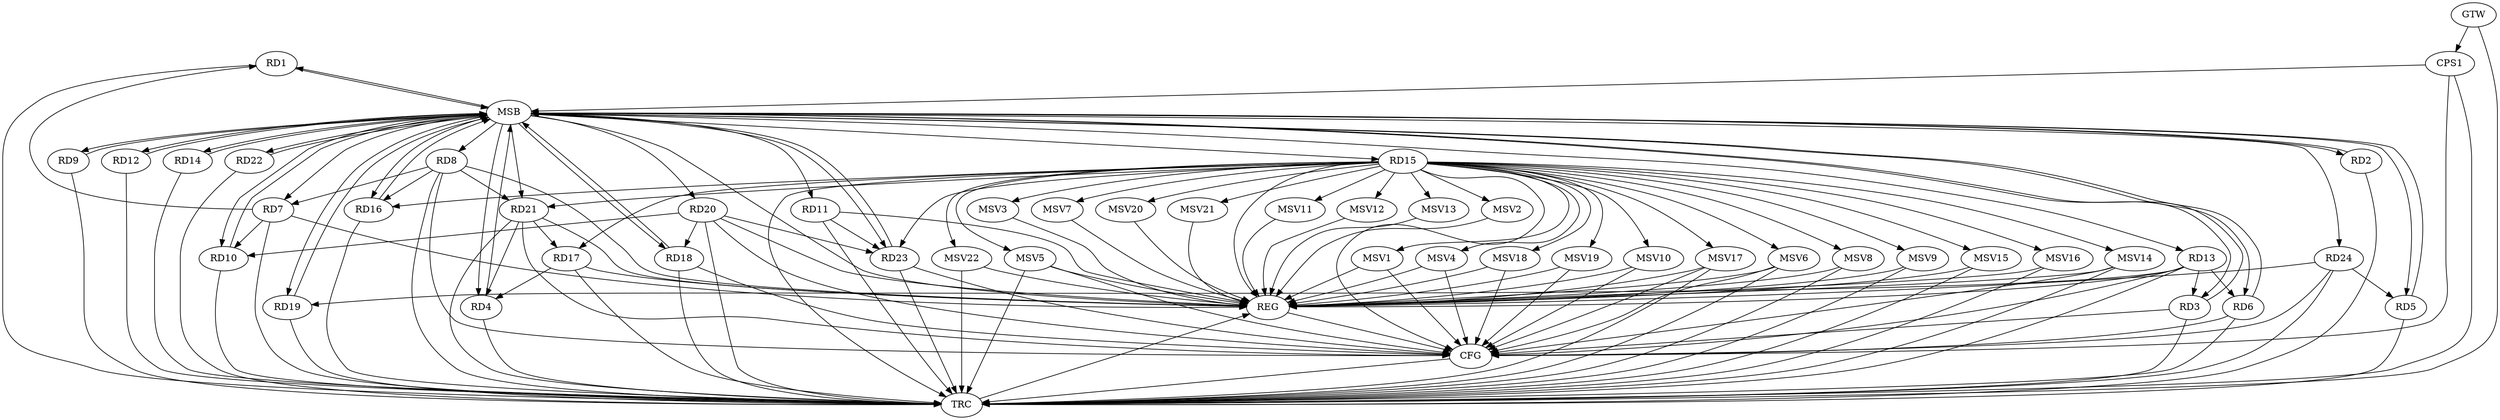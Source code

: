 strict digraph G {
  RD1 [ label="RD1" ];
  RD2 [ label="RD2" ];
  RD3 [ label="RD3" ];
  RD4 [ label="RD4" ];
  RD5 [ label="RD5" ];
  RD6 [ label="RD6" ];
  RD7 [ label="RD7" ];
  RD8 [ label="RD8" ];
  RD9 [ label="RD9" ];
  RD10 [ label="RD10" ];
  RD11 [ label="RD11" ];
  RD12 [ label="RD12" ];
  RD13 [ label="RD13" ];
  RD14 [ label="RD14" ];
  RD15 [ label="RD15" ];
  RD16 [ label="RD16" ];
  RD17 [ label="RD17" ];
  RD18 [ label="RD18" ];
  RD19 [ label="RD19" ];
  RD20 [ label="RD20" ];
  RD21 [ label="RD21" ];
  RD22 [ label="RD22" ];
  RD23 [ label="RD23" ];
  RD24 [ label="RD24" ];
  CPS1 [ label="CPS1" ];
  GTW [ label="GTW" ];
  REG [ label="REG" ];
  MSB [ label="MSB" ];
  CFG [ label="CFG" ];
  TRC [ label="TRC" ];
  MSV1 [ label="MSV1" ];
  MSV2 [ label="MSV2" ];
  MSV3 [ label="MSV3" ];
  MSV4 [ label="MSV4" ];
  MSV5 [ label="MSV5" ];
  MSV6 [ label="MSV6" ];
  MSV7 [ label="MSV7" ];
  MSV8 [ label="MSV8" ];
  MSV9 [ label="MSV9" ];
  MSV10 [ label="MSV10" ];
  MSV11 [ label="MSV11" ];
  MSV12 [ label="MSV12" ];
  MSV13 [ label="MSV13" ];
  MSV14 [ label="MSV14" ];
  MSV15 [ label="MSV15" ];
  MSV16 [ label="MSV16" ];
  MSV17 [ label="MSV17" ];
  MSV18 [ label="MSV18" ];
  MSV19 [ label="MSV19" ];
  MSV20 [ label="MSV20" ];
  MSV21 [ label="MSV21" ];
  MSV22 [ label="MSV22" ];
  RD7 -> RD1;
  RD13 -> RD3;
  RD17 -> RD4;
  RD21 -> RD4;
  RD24 -> RD5;
  RD13 -> RD6;
  RD8 -> RD7;
  RD7 -> RD10;
  RD8 -> RD16;
  RD8 -> RD21;
  RD20 -> RD10;
  RD11 -> RD23;
  RD13 -> RD19;
  RD15 -> RD16;
  RD15 -> RD17;
  RD15 -> RD21;
  RD15 -> RD23;
  RD21 -> RD17;
  RD20 -> RD18;
  RD20 -> RD23;
  GTW -> CPS1;
  RD7 -> REG;
  RD8 -> REG;
  RD11 -> REG;
  RD13 -> REG;
  RD15 -> REG;
  RD17 -> REG;
  RD20 -> REG;
  RD21 -> REG;
  RD24 -> REG;
  RD1 -> MSB;
  MSB -> RD5;
  MSB -> RD14;
  MSB -> RD16;
  MSB -> REG;
  RD2 -> MSB;
  MSB -> RD24;
  RD3 -> MSB;
  MSB -> RD6;
  MSB -> RD7;
  MSB -> RD10;
  MSB -> RD13;
  MSB -> RD15;
  RD4 -> MSB;
  MSB -> RD11;
  MSB -> RD22;
  RD5 -> MSB;
  RD6 -> MSB;
  RD9 -> MSB;
  MSB -> RD8;
  MSB -> RD12;
  MSB -> RD20;
  RD10 -> MSB;
  MSB -> RD2;
  MSB -> RD4;
  RD12 -> MSB;
  MSB -> RD9;
  RD14 -> MSB;
  MSB -> RD21;
  RD16 -> MSB;
  MSB -> RD18;
  RD18 -> MSB;
  MSB -> RD1;
  RD19 -> MSB;
  RD22 -> MSB;
  MSB -> RD23;
  RD23 -> MSB;
  MSB -> RD19;
  CPS1 -> MSB;
  MSB -> RD3;
  RD20 -> CFG;
  RD15 -> CFG;
  RD21 -> CFG;
  RD23 -> CFG;
  RD8 -> CFG;
  RD3 -> CFG;
  RD6 -> CFG;
  RD18 -> CFG;
  RD13 -> CFG;
  CPS1 -> CFG;
  RD24 -> CFG;
  REG -> CFG;
  RD1 -> TRC;
  RD2 -> TRC;
  RD3 -> TRC;
  RD4 -> TRC;
  RD5 -> TRC;
  RD6 -> TRC;
  RD7 -> TRC;
  RD8 -> TRC;
  RD9 -> TRC;
  RD10 -> TRC;
  RD11 -> TRC;
  RD12 -> TRC;
  RD13 -> TRC;
  RD14 -> TRC;
  RD15 -> TRC;
  RD16 -> TRC;
  RD17 -> TRC;
  RD18 -> TRC;
  RD19 -> TRC;
  RD20 -> TRC;
  RD21 -> TRC;
  RD22 -> TRC;
  RD23 -> TRC;
  RD24 -> TRC;
  CPS1 -> TRC;
  GTW -> TRC;
  CFG -> TRC;
  TRC -> REG;
  RD15 -> MSV1;
  MSV1 -> REG;
  MSV1 -> CFG;
  RD15 -> MSV2;
  RD15 -> MSV3;
  RD15 -> MSV4;
  MSV2 -> REG;
  MSV3 -> REG;
  MSV4 -> REG;
  MSV4 -> CFG;
  RD15 -> MSV5;
  MSV5 -> REG;
  MSV5 -> TRC;
  MSV5 -> CFG;
  RD15 -> MSV6;
  MSV6 -> REG;
  MSV6 -> TRC;
  MSV6 -> CFG;
  RD15 -> MSV7;
  RD15 -> MSV8;
  MSV7 -> REG;
  MSV8 -> REG;
  MSV8 -> TRC;
  RD15 -> MSV9;
  MSV9 -> REG;
  MSV9 -> TRC;
  RD15 -> MSV10;
  MSV10 -> REG;
  MSV10 -> CFG;
  RD15 -> MSV11;
  RD15 -> MSV12;
  MSV11 -> REG;
  MSV12 -> REG;
  RD15 -> MSV13;
  MSV13 -> REG;
  RD15 -> MSV14;
  RD15 -> MSV15;
  MSV14 -> REG;
  MSV14 -> TRC;
  MSV14 -> CFG;
  MSV15 -> REG;
  MSV15 -> TRC;
  RD15 -> MSV16;
  RD15 -> MSV17;
  MSV16 -> REG;
  MSV16 -> TRC;
  MSV17 -> REG;
  MSV17 -> TRC;
  MSV17 -> CFG;
  RD15 -> MSV18;
  MSV18 -> REG;
  MSV18 -> CFG;
  RD15 -> MSV19;
  RD15 -> MSV20;
  RD15 -> MSV21;
  RD15 -> MSV22;
  MSV19 -> REG;
  MSV19 -> CFG;
  MSV20 -> REG;
  MSV21 -> REG;
  MSV22 -> REG;
  MSV22 -> TRC;
}
